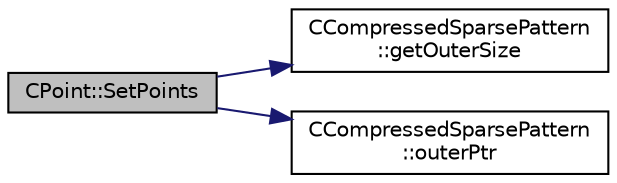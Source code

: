 digraph "CPoint::SetPoints"
{
 // LATEX_PDF_SIZE
  edge [fontname="Helvetica",fontsize="10",labelfontname="Helvetica",labelfontsize="10"];
  node [fontname="Helvetica",fontsize="10",shape=record];
  rankdir="LR";
  Node1 [label="CPoint::SetPoints",height=0.2,width=0.4,color="black", fillcolor="grey75", style="filled", fontcolor="black",tooltip="Set the points that compose the control volume."];
  Node1 -> Node2 [color="midnightblue",fontsize="10",style="solid",fontname="Helvetica"];
  Node2 [label="CCompressedSparsePattern\l::getOuterSize",height=0.2,width=0.4,color="black", fillcolor="white", style="filled",URL="$classCCompressedSparsePattern.html#a4de286153b0c181571a5c6177ee65bdf",tooltip=" "];
  Node1 -> Node3 [color="midnightblue",fontsize="10",style="solid",fontname="Helvetica"];
  Node3 [label="CCompressedSparsePattern\l::outerPtr",height=0.2,width=0.4,color="black", fillcolor="white", style="filled",URL="$classCCompressedSparsePattern.html#a23213a9f143951577af546d69b907d1b",tooltip=" "];
}
